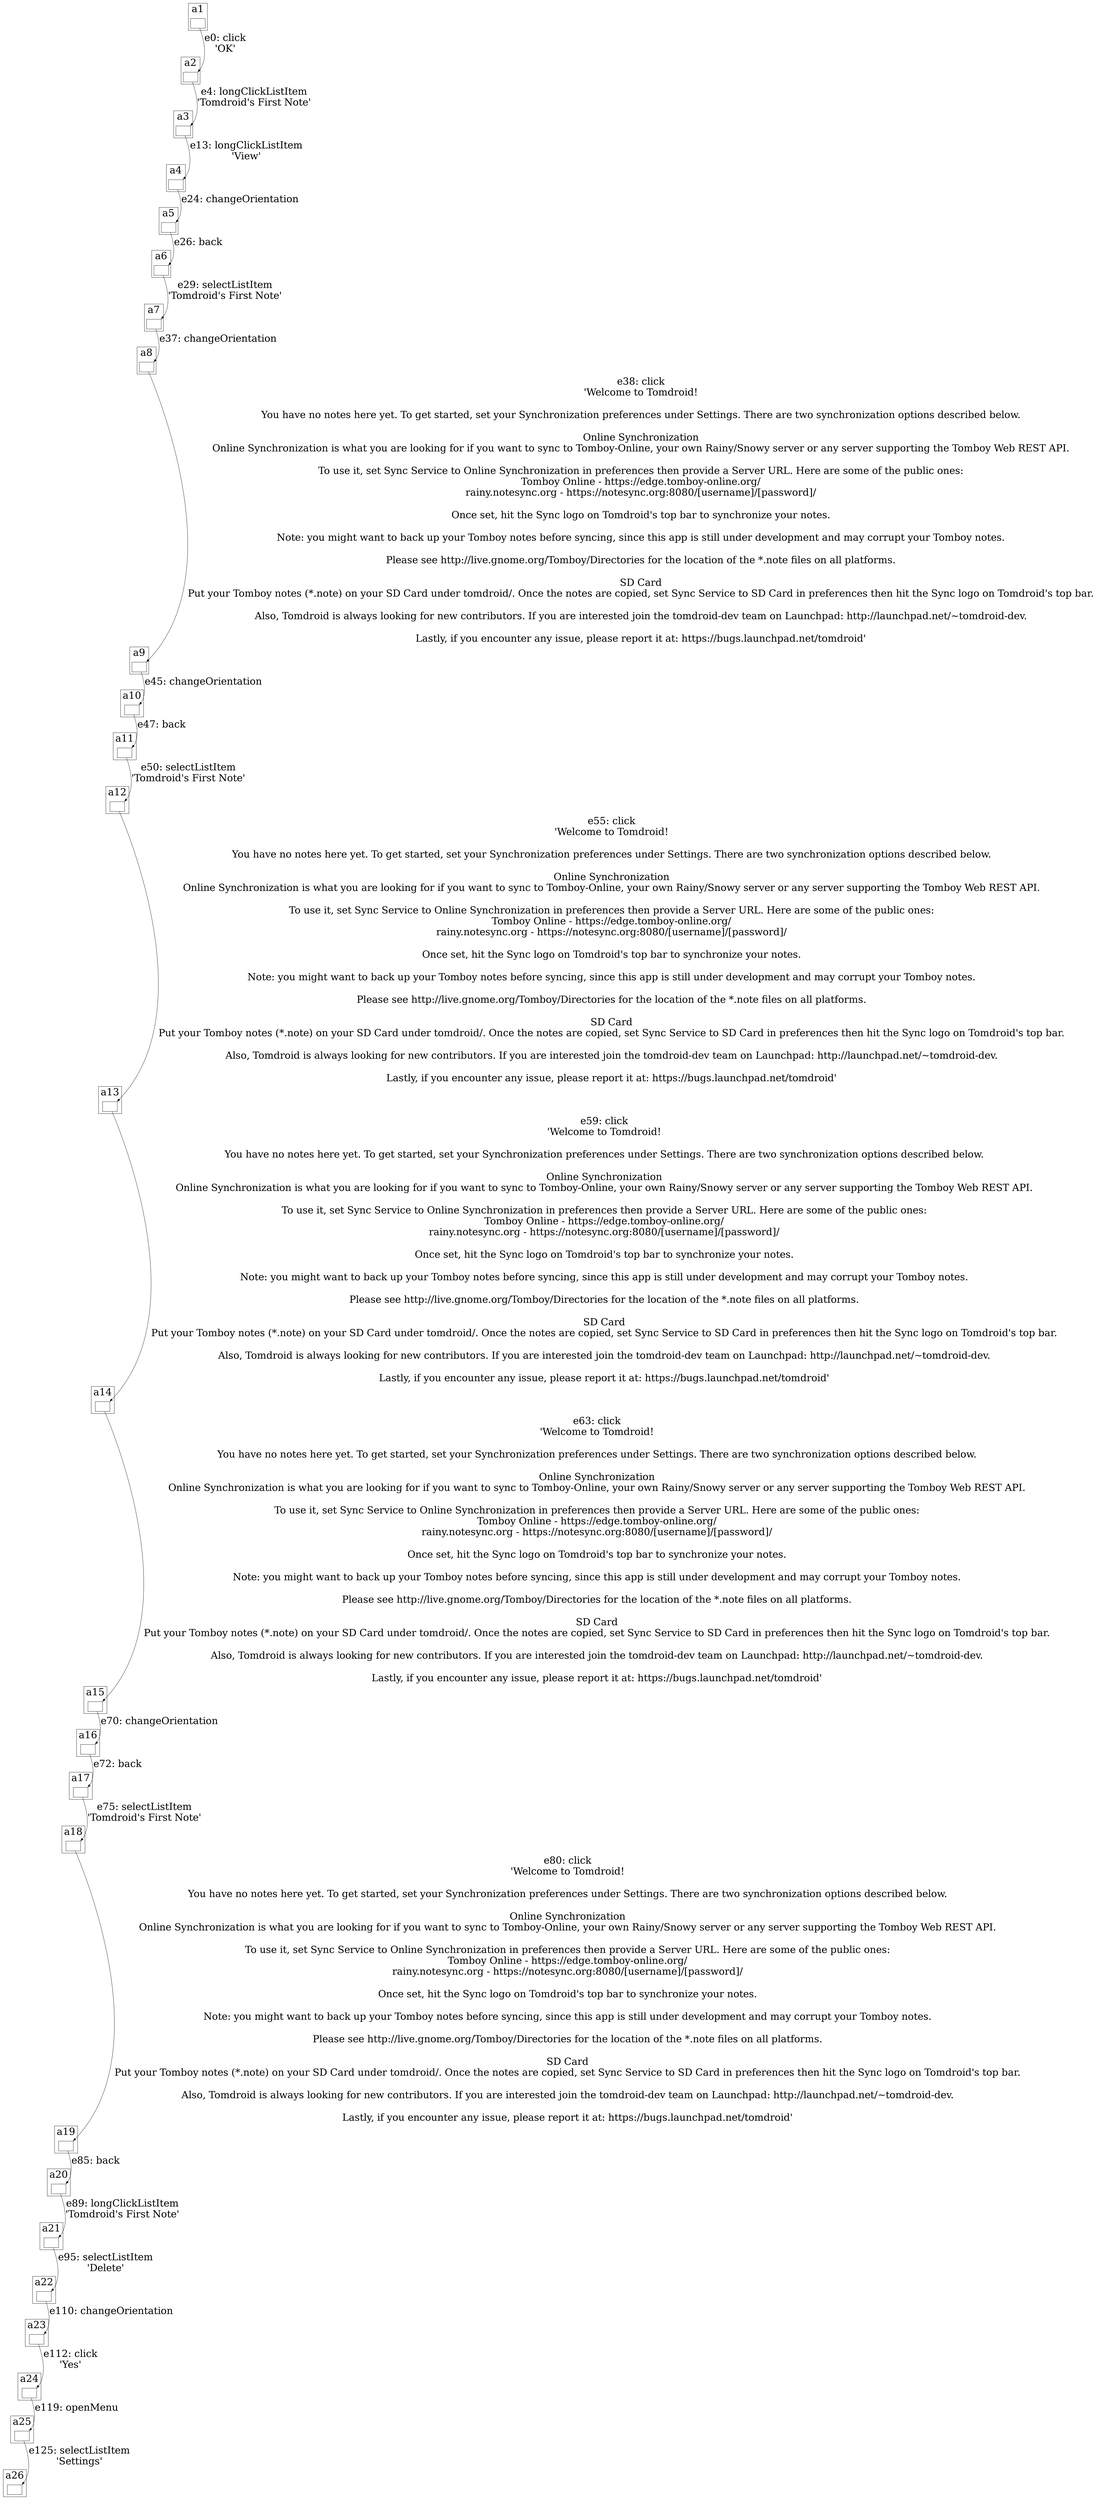 digraph GuiTree {

	graph [nodesep=1, fontsize=36];
	node [fontsize=36];
	edge [fontsize=36, headport=ne];

## Edges

	a1 -> a2 [label="e0: click\n'OK'"];
	a2 -> a3 [label="e4: longClickListItem\n'Tomdroid's First Note'"];
	a3 -> a4 [label="e13: longClickListItem\n'View'"];
	a4 -> a5 [label="e24: changeOrientation"];
	a5 -> a6 [label="e26: back"];
	a6 -> a7 [label="e29: selectListItem\n'Tomdroid's First Note'"];
	a7 -> a8 [label="e37: changeOrientation"];
	a8 -> a9 [label="e38: click\n'Welcome to Tomdroid!\n\nYou have no notes here yet. To get started, set your Synchronization preferences under Settings. There are two synchronization options described below.\n\nOnline Synchronization\nOnline Synchronization is what you are looking for if you want to sync to Tomboy-Online, your own Rainy/Snowy server or any server supporting the Tomboy Web REST API.\n\nTo use it, set Sync Service to Online Synchronization in preferences then provide a Server URL. Here are some of the public ones:\nTomboy Online - https://edge.tomboy-online.org/\nrainy.notesync.org - https://notesync.org:8080/[username]/[password]/\n\nOnce set, hit the Sync logo on Tomdroid's top bar to synchronize your notes.\n\nNote: you might want to back up your Tomboy notes before syncing, since this app is still under development and may corrupt your Tomboy notes.\n\nPlease see http://live.gnome.org/Tomboy/Directories for the location of the *.note files on all platforms.\n\nSD Card\nPut your Tomboy notes (*.note) on your SD Card under tomdroid/. Once the notes are copied, set Sync Service to SD Card in preferences then hit the Sync logo on Tomdroid's top bar.\n\nAlso, Tomdroid is always looking for new contributors. If you are interested join the tomdroid-dev team on Launchpad: http://launchpad.net/~tomdroid-dev.\n\nLastly, if you encounter any issue, please report it at: https://bugs.launchpad.net/tomdroid'"];
	a9 -> a10 [label="e45: changeOrientation"];
	a10 -> a11 [label="e47: back"];
	a11 -> a12 [label="e50: selectListItem\n'Tomdroid's First Note'"];
	a12 -> a13 [label="e55: click\n'Welcome to Tomdroid!\n\nYou have no notes here yet. To get started, set your Synchronization preferences under Settings. There are two synchronization options described below.\n\nOnline Synchronization\nOnline Synchronization is what you are looking for if you want to sync to Tomboy-Online, your own Rainy/Snowy server or any server supporting the Tomboy Web REST API.\n\nTo use it, set Sync Service to Online Synchronization in preferences then provide a Server URL. Here are some of the public ones:\nTomboy Online - https://edge.tomboy-online.org/\nrainy.notesync.org - https://notesync.org:8080/[username]/[password]/\n\nOnce set, hit the Sync logo on Tomdroid's top bar to synchronize your notes.\n\nNote: you might want to back up your Tomboy notes before syncing, since this app is still under development and may corrupt your Tomboy notes.\n\nPlease see http://live.gnome.org/Tomboy/Directories for the location of the *.note files on all platforms.\n\nSD Card\nPut your Tomboy notes (*.note) on your SD Card under tomdroid/. Once the notes are copied, set Sync Service to SD Card in preferences then hit the Sync logo on Tomdroid's top bar.\n\nAlso, Tomdroid is always looking for new contributors. If you are interested join the tomdroid-dev team on Launchpad: http://launchpad.net/~tomdroid-dev.\n\nLastly, if you encounter any issue, please report it at: https://bugs.launchpad.net/tomdroid'"];
	a13 -> a14 [label="e59: click\n'Welcome to Tomdroid!\n\nYou have no notes here yet. To get started, set your Synchronization preferences under Settings. There are two synchronization options described below.\n\nOnline Synchronization\nOnline Synchronization is what you are looking for if you want to sync to Tomboy-Online, your own Rainy/Snowy server or any server supporting the Tomboy Web REST API.\n\nTo use it, set Sync Service to Online Synchronization in preferences then provide a Server URL. Here are some of the public ones:\nTomboy Online - https://edge.tomboy-online.org/\nrainy.notesync.org - https://notesync.org:8080/[username]/[password]/\n\nOnce set, hit the Sync logo on Tomdroid's top bar to synchronize your notes.\n\nNote: you might want to back up your Tomboy notes before syncing, since this app is still under development and may corrupt your Tomboy notes.\n\nPlease see http://live.gnome.org/Tomboy/Directories for the location of the *.note files on all platforms.\n\nSD Card\nPut your Tomboy notes (*.note) on your SD Card under tomdroid/. Once the notes are copied, set Sync Service to SD Card in preferences then hit the Sync logo on Tomdroid's top bar.\n\nAlso, Tomdroid is always looking for new contributors. If you are interested join the tomdroid-dev team on Launchpad: http://launchpad.net/~tomdroid-dev.\n\nLastly, if you encounter any issue, please report it at: https://bugs.launchpad.net/tomdroid'"];
	a14 -> a15 [label="e63: click\n'Welcome to Tomdroid!\n\nYou have no notes here yet. To get started, set your Synchronization preferences under Settings. There are two synchronization options described below.\n\nOnline Synchronization\nOnline Synchronization is what you are looking for if you want to sync to Tomboy-Online, your own Rainy/Snowy server or any server supporting the Tomboy Web REST API.\n\nTo use it, set Sync Service to Online Synchronization in preferences then provide a Server URL. Here are some of the public ones:\nTomboy Online - https://edge.tomboy-online.org/\nrainy.notesync.org - https://notesync.org:8080/[username]/[password]/\n\nOnce set, hit the Sync logo on Tomdroid's top bar to synchronize your notes.\n\nNote: you might want to back up your Tomboy notes before syncing, since this app is still under development and may corrupt your Tomboy notes.\n\nPlease see http://live.gnome.org/Tomboy/Directories for the location of the *.note files on all platforms.\n\nSD Card\nPut your Tomboy notes (*.note) on your SD Card under tomdroid/. Once the notes are copied, set Sync Service to SD Card in preferences then hit the Sync logo on Tomdroid's top bar.\n\nAlso, Tomdroid is always looking for new contributors. If you are interested join the tomdroid-dev team on Launchpad: http://launchpad.net/~tomdroid-dev.\n\nLastly, if you encounter any issue, please report it at: https://bugs.launchpad.net/tomdroid'"];
	a15 -> a16 [label="e70: changeOrientation"];
	a16 -> a17 [label="e72: back"];
	a17 -> a18 [label="e75: selectListItem\n'Tomdroid's First Note'"];
	a18 -> a19 [label="e80: click\n'Welcome to Tomdroid!\n\nYou have no notes here yet. To get started, set your Synchronization preferences under Settings. There are two synchronization options described below.\n\nOnline Synchronization\nOnline Synchronization is what you are looking for if you want to sync to Tomboy-Online, your own Rainy/Snowy server or any server supporting the Tomboy Web REST API.\n\nTo use it, set Sync Service to Online Synchronization in preferences then provide a Server URL. Here are some of the public ones:\nTomboy Online - https://edge.tomboy-online.org/\nrainy.notesync.org - https://notesync.org:8080/[username]/[password]/\n\nOnce set, hit the Sync logo on Tomdroid's top bar to synchronize your notes.\n\nNote: you might want to back up your Tomboy notes before syncing, since this app is still under development and may corrupt your Tomboy notes.\n\nPlease see http://live.gnome.org/Tomboy/Directories for the location of the *.note files on all platforms.\n\nSD Card\nPut your Tomboy notes (*.note) on your SD Card under tomdroid/. Once the notes are copied, set Sync Service to SD Card in preferences then hit the Sync logo on Tomdroid's top bar.\n\nAlso, Tomdroid is always looking for new contributors. If you are interested join the tomdroid-dev team on Launchpad: http://launchpad.net/~tomdroid-dev.\n\nLastly, if you encounter any issue, please report it at: https://bugs.launchpad.net/tomdroid'"];
	a19 -> a20 [label="e85: back"];
	a20 -> a21 [label="e89: longClickListItem\n'Tomdroid's First Note'"];
	a21 -> a22 [label="e95: selectListItem\n'Delete'"];
	a22 -> a23 [label="e110: changeOrientation"];
	a23 -> a24 [label="e112: click\n'Yes'"];
	a24 -> a25 [label="e119: openMenu"];
	a25 -> a26 [label="e125: selectListItem\n'Settings'"];

## Nodes

	subgraph cluster_a1{label="a1"; a1};
	a1 [label="", shapefile="a1.jpg"];

	subgraph cluster_a2{label="a2"; a2};
	a2 [label="", shapefile="a2.jpg"];

	subgraph cluster_a3{label="a3"; a3};
	a3 [label="", shapefile="a3.jpg"];

	subgraph cluster_a4{label="a4"; a4};
	a4 [label="", shapefile="a4.jpg"];

	subgraph cluster_a5{label="a5"; a5};
	a5 [label="", shapefile="a5.jpg"];

	subgraph cluster_a6{label="a6"; a6};
	a6 [label="", shapefile="a6.jpg"];

	subgraph cluster_a7{label="a7"; a7};
	a7 [label="", shapefile="a7.jpg"];

	subgraph cluster_a8{label="a8"; a8};
	a8 [label="", shapefile="a8.jpg"];

	subgraph cluster_a9{label="a9"; a9};
	a9 [label="", shapefile="a9.jpg"];

	subgraph cluster_a10{label="a10"; a10};
	a10 [label="", shapefile="a10.jpg"];

	subgraph cluster_a11{label="a11"; a11};
	a11 [label="", shapefile="a11.jpg"];

	subgraph cluster_a12{label="a12"; a12};
	a12 [label="", shapefile="a12.jpg"];

	subgraph cluster_a13{label="a13"; a13};
	a13 [label="", shapefile="a13.jpg"];

	subgraph cluster_a14{label="a14"; a14};
	a14 [label="", shapefile="a14.jpg"];

	subgraph cluster_a15{label="a15"; a15};
	a15 [label="", shapefile="a15.jpg"];

	subgraph cluster_a16{label="a16"; a16};
	a16 [label="", shapefile="a16.jpg"];

	subgraph cluster_a17{label="a17"; a17};
	a17 [label="", shapefile="a17.jpg"];

	subgraph cluster_a18{label="a18"; a18};
	a18 [label="", shapefile="a18.jpg"];

	subgraph cluster_a19{label="a19"; a19};
	a19 [label="", shapefile="a19.jpg"];

	subgraph cluster_a20{label="a20"; a20};
	a20 [label="", shapefile="a20.jpg"];

	subgraph cluster_a21{label="a21"; a21};
	a21 [label="", shapefile="a21.jpg"];

	subgraph cluster_a22{label="a22"; a22};
	a22 [label="", shapefile="a22.jpg"];

	subgraph cluster_a23{label="a23"; a23};
	a23 [label="", shapefile="a23.jpg"];

	subgraph cluster_a24{label="a24"; a24};
	a24 [label="", shapefile="a24.jpg"];

	subgraph cluster_a25{label="a25"; a25};
	a25 [label="", shapefile="a25.jpg"];

	subgraph cluster_a26{label="a26"; a26};
	a26 [label="", shapefile="a26.jpg"];

}
